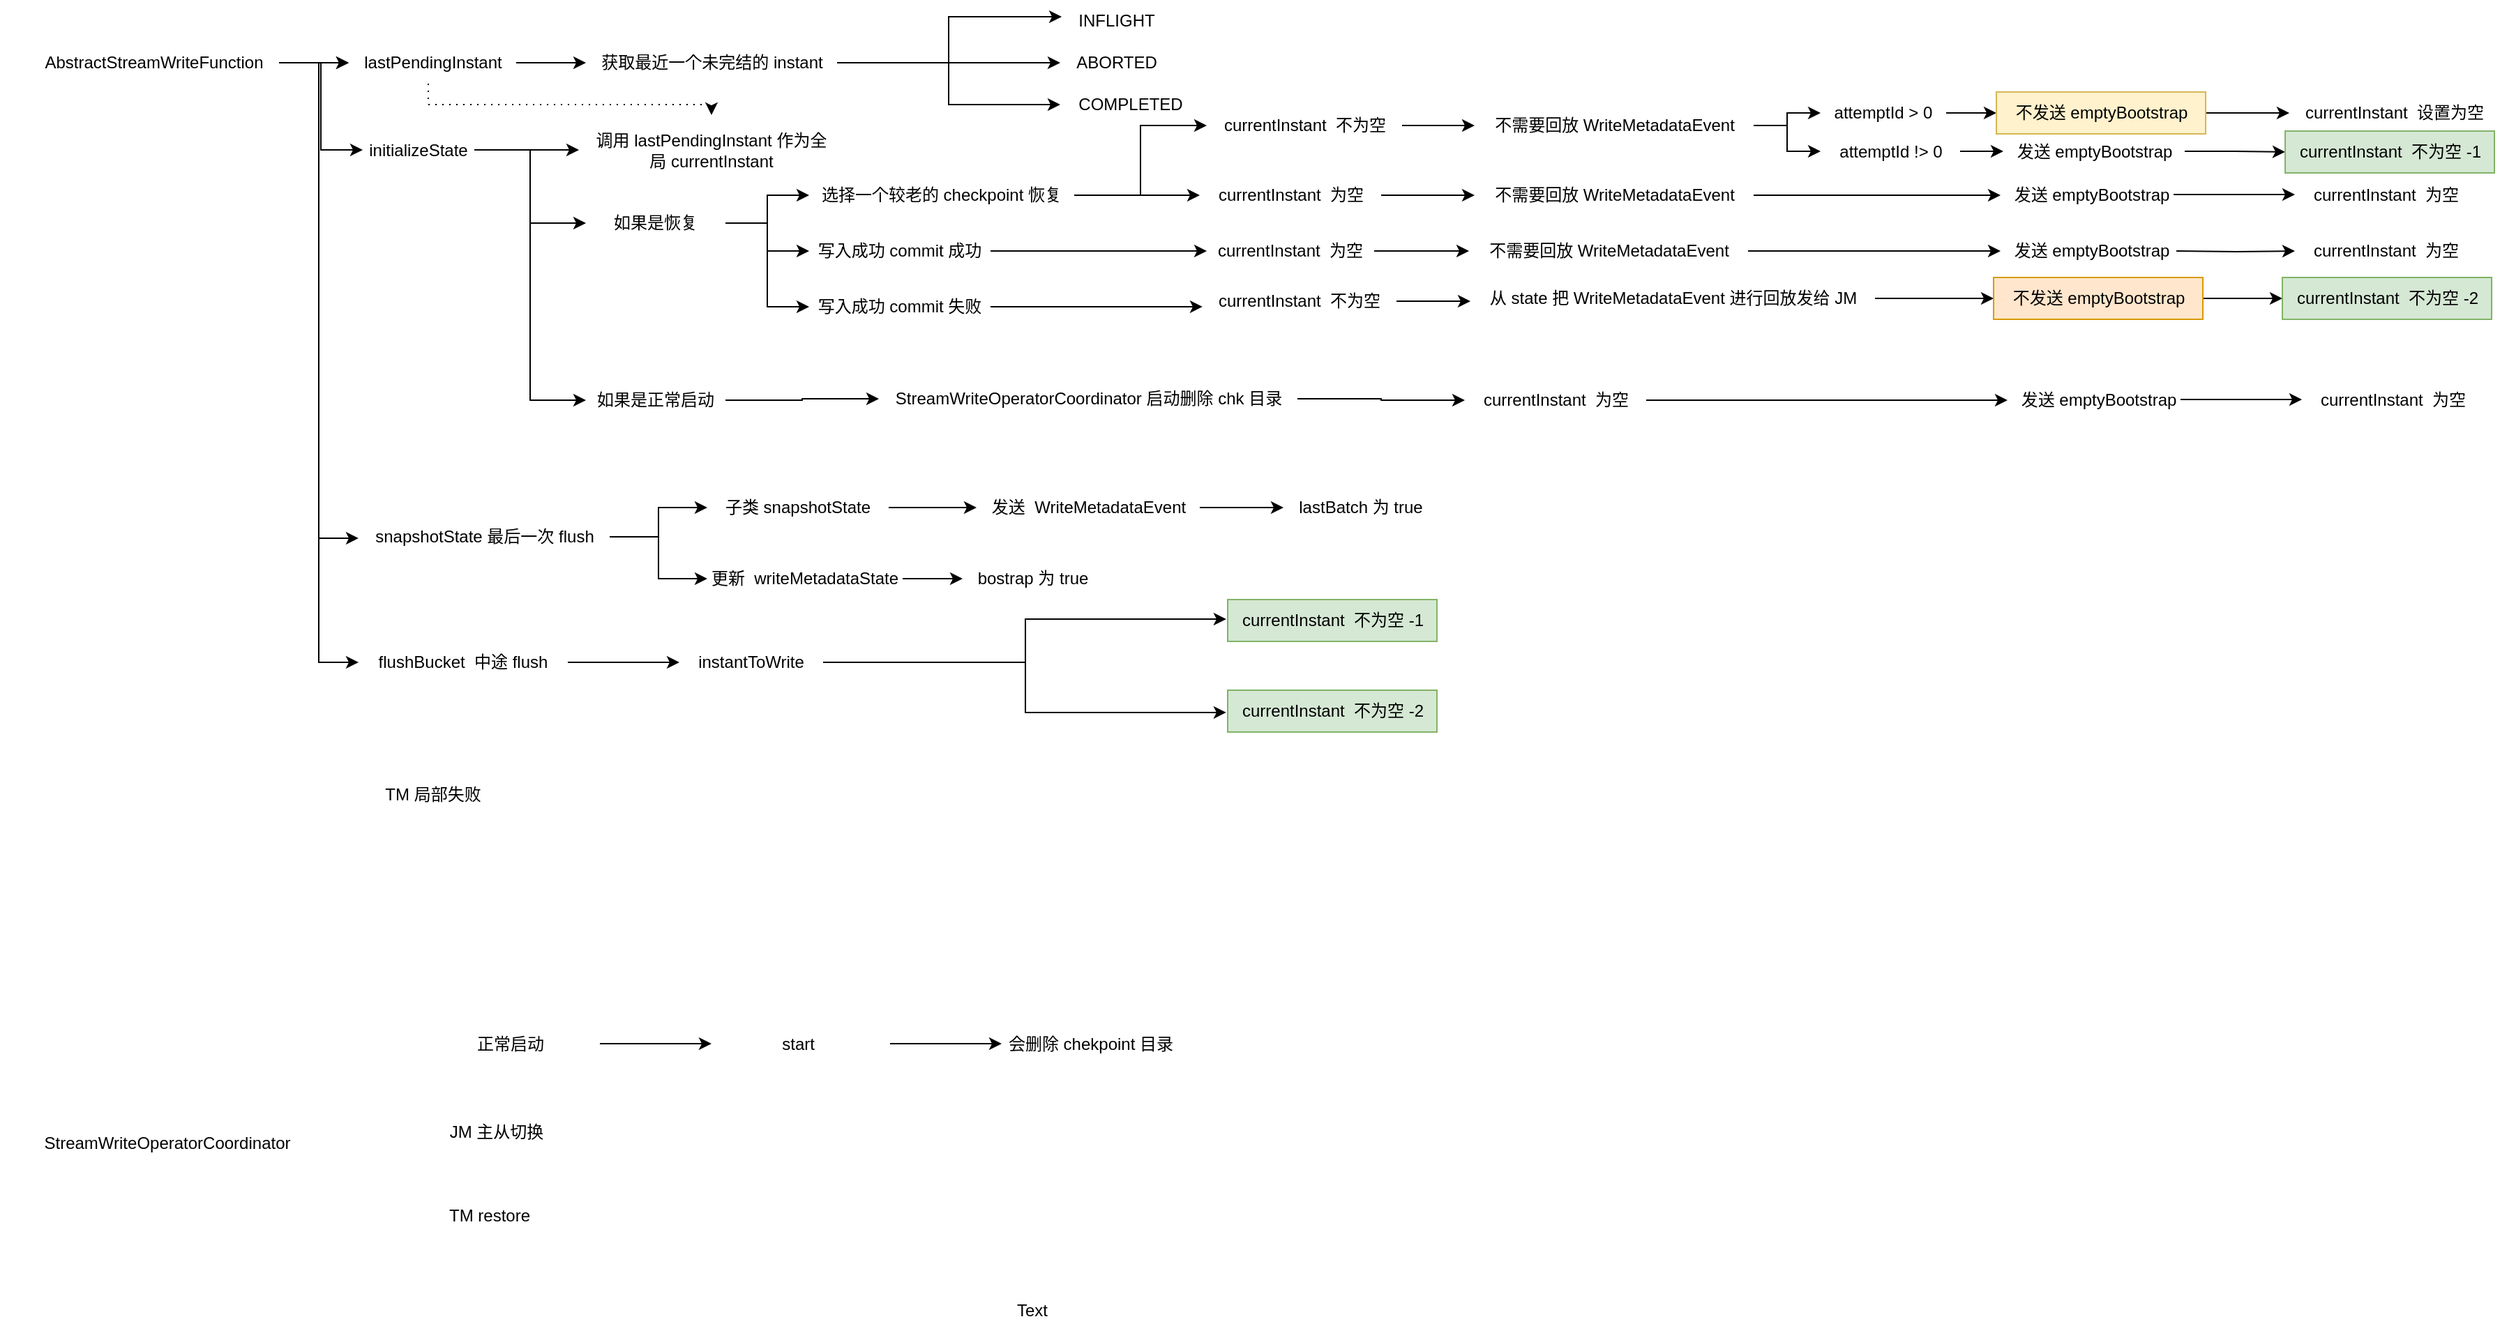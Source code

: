 <mxfile version="20.7.4" type="github">
  <diagram id="vJo_1yiLIQqHd0_KWYiv" name="第 1 页">
    <mxGraphModel dx="2049" dy="1080" grid="1" gridSize="10" guides="1" tooltips="1" connect="1" arrows="1" fold="1" page="1" pageScale="1" pageWidth="1169" pageHeight="1654" math="0" shadow="0">
      <root>
        <mxCell id="0" />
        <mxCell id="1" parent="0" />
        <mxCell id="oRnVywOPiuKRVB3ehhkv-21" value="" style="edgeStyle=orthogonalEdgeStyle;rounded=0;orthogonalLoop=1;jettySize=auto;html=1;" edge="1" parent="1" source="oRnVywOPiuKRVB3ehhkv-19" target="oRnVywOPiuKRVB3ehhkv-20">
          <mxGeometry relative="1" as="geometry" />
        </mxCell>
        <mxCell id="oRnVywOPiuKRVB3ehhkv-42" style="edgeStyle=orthogonalEdgeStyle;rounded=0;orthogonalLoop=1;jettySize=auto;html=1;dashed=1;dashPattern=1 4;exitX=0.475;exitY=1;exitDx=0;exitDy=0;exitPerimeter=0;" edge="1" parent="1" source="oRnVywOPiuKRVB3ehhkv-19" target="oRnVywOPiuKRVB3ehhkv-40">
          <mxGeometry relative="1" as="geometry">
            <Array as="points">
              <mxPoint x="357" y="170" />
              <mxPoint x="560" y="170" />
            </Array>
          </mxGeometry>
        </mxCell>
        <mxCell id="oRnVywOPiuKRVB3ehhkv-19" value="&lt;span style=&quot;&quot;&gt;lastPendingInstant&lt;/span&gt;" style="text;html=1;align=center;verticalAlign=middle;resizable=0;points=[];autosize=1;strokeColor=none;fillColor=none;" vertex="1" parent="1">
          <mxGeometry x="300" y="125" width="120" height="30" as="geometry" />
        </mxCell>
        <mxCell id="oRnVywOPiuKRVB3ehhkv-25" value="" style="edgeStyle=orthogonalEdgeStyle;rounded=0;orthogonalLoop=1;jettySize=auto;html=1;entryX=0.013;entryY=0.4;entryDx=0;entryDy=0;entryPerimeter=0;" edge="1" parent="1" source="oRnVywOPiuKRVB3ehhkv-20" target="oRnVywOPiuKRVB3ehhkv-22">
          <mxGeometry relative="1" as="geometry" />
        </mxCell>
        <mxCell id="oRnVywOPiuKRVB3ehhkv-29" value="" style="edgeStyle=orthogonalEdgeStyle;rounded=0;orthogonalLoop=1;jettySize=auto;html=1;" edge="1" parent="1" source="oRnVywOPiuKRVB3ehhkv-20" target="oRnVywOPiuKRVB3ehhkv-28">
          <mxGeometry relative="1" as="geometry" />
        </mxCell>
        <mxCell id="oRnVywOPiuKRVB3ehhkv-32" value="" style="edgeStyle=orthogonalEdgeStyle;rounded=0;orthogonalLoop=1;jettySize=auto;html=1;" edge="1" parent="1" source="oRnVywOPiuKRVB3ehhkv-20" target="oRnVywOPiuKRVB3ehhkv-31">
          <mxGeometry relative="1" as="geometry" />
        </mxCell>
        <mxCell id="oRnVywOPiuKRVB3ehhkv-20" value="&lt;span style=&quot;&quot;&gt;获取最近一个未完结的 instant&lt;/span&gt;" style="text;html=1;align=center;verticalAlign=middle;resizable=0;points=[];autosize=1;strokeColor=none;fillColor=none;" vertex="1" parent="1">
          <mxGeometry x="470" y="125" width="180" height="30" as="geometry" />
        </mxCell>
        <mxCell id="oRnVywOPiuKRVB3ehhkv-22" value="&lt;span style=&quot;&quot;&gt;INFLIGHT&lt;/span&gt;" style="text;html=1;align=center;verticalAlign=middle;resizable=0;points=[];autosize=1;strokeColor=none;fillColor=none;" vertex="1" parent="1">
          <mxGeometry x="810" y="95" width="80" height="30" as="geometry" />
        </mxCell>
        <mxCell id="oRnVywOPiuKRVB3ehhkv-28" value="&lt;span style=&quot;&quot;&gt;ABORTED&lt;/span&gt;" style="text;html=1;align=center;verticalAlign=middle;resizable=0;points=[];autosize=1;strokeColor=none;fillColor=none;" vertex="1" parent="1">
          <mxGeometry x="810" y="125" width="80" height="30" as="geometry" />
        </mxCell>
        <mxCell id="oRnVywOPiuKRVB3ehhkv-31" value="&lt;span style=&quot;&quot;&gt;COMPLETED&lt;/span&gt;" style="text;html=1;align=center;verticalAlign=middle;resizable=0;points=[];autosize=1;strokeColor=none;fillColor=none;" vertex="1" parent="1">
          <mxGeometry x="810" y="155" width="100" height="30" as="geometry" />
        </mxCell>
        <mxCell id="oRnVywOPiuKRVB3ehhkv-35" value="" style="edgeStyle=orthogonalEdgeStyle;rounded=0;orthogonalLoop=1;jettySize=auto;html=1;" edge="1" parent="1" source="oRnVywOPiuKRVB3ehhkv-33" target="oRnVywOPiuKRVB3ehhkv-19">
          <mxGeometry relative="1" as="geometry" />
        </mxCell>
        <mxCell id="oRnVywOPiuKRVB3ehhkv-36" value="" style="edgeStyle=orthogonalEdgeStyle;rounded=0;orthogonalLoop=1;jettySize=auto;html=1;" edge="1" parent="1" source="oRnVywOPiuKRVB3ehhkv-33" target="oRnVywOPiuKRVB3ehhkv-19">
          <mxGeometry relative="1" as="geometry" />
        </mxCell>
        <mxCell id="oRnVywOPiuKRVB3ehhkv-38" style="edgeStyle=orthogonalEdgeStyle;rounded=0;orthogonalLoop=1;jettySize=auto;html=1;entryX=0;entryY=0.5;entryDx=0;entryDy=0;" edge="1" parent="1" source="oRnVywOPiuKRVB3ehhkv-33" target="oRnVywOPiuKRVB3ehhkv-37">
          <mxGeometry relative="1" as="geometry" />
        </mxCell>
        <mxCell id="oRnVywOPiuKRVB3ehhkv-160" style="edgeStyle=orthogonalEdgeStyle;rounded=0;orthogonalLoop=1;jettySize=auto;html=1;entryX=0;entryY=0.533;entryDx=0;entryDy=0;entryPerimeter=0;shadow=0;" edge="1" parent="1" source="oRnVywOPiuKRVB3ehhkv-33" target="oRnVywOPiuKRVB3ehhkv-159">
          <mxGeometry relative="1" as="geometry" />
        </mxCell>
        <mxCell id="oRnVywOPiuKRVB3ehhkv-173" style="edgeStyle=orthogonalEdgeStyle;rounded=0;orthogonalLoop=1;jettySize=auto;html=1;entryX=0;entryY=0.5;entryDx=0;entryDy=0;shadow=0;" edge="1" parent="1" source="oRnVywOPiuKRVB3ehhkv-33" target="oRnVywOPiuKRVB3ehhkv-172">
          <mxGeometry relative="1" as="geometry" />
        </mxCell>
        <mxCell id="oRnVywOPiuKRVB3ehhkv-33" value="&lt;span style=&quot;&quot;&gt;AbstractStreamWriteFunction&lt;/span&gt;" style="text;html=1;align=center;verticalAlign=middle;resizable=0;points=[];autosize=1;strokeColor=none;fillColor=none;" vertex="1" parent="1">
          <mxGeometry x="70" y="125" width="180" height="30" as="geometry" />
        </mxCell>
        <mxCell id="oRnVywOPiuKRVB3ehhkv-41" value="" style="edgeStyle=orthogonalEdgeStyle;rounded=0;orthogonalLoop=1;jettySize=auto;html=1;" edge="1" parent="1" source="oRnVywOPiuKRVB3ehhkv-37" target="oRnVywOPiuKRVB3ehhkv-40">
          <mxGeometry relative="1" as="geometry" />
        </mxCell>
        <mxCell id="oRnVywOPiuKRVB3ehhkv-43" value="" style="edgeStyle=orthogonalEdgeStyle;rounded=0;orthogonalLoop=1;jettySize=auto;html=1;entryX=0;entryY=0.5;entryDx=0;entryDy=0;" edge="1" parent="1" source="oRnVywOPiuKRVB3ehhkv-37" target="oRnVywOPiuKRVB3ehhkv-39">
          <mxGeometry relative="1" as="geometry" />
        </mxCell>
        <mxCell id="oRnVywOPiuKRVB3ehhkv-103" style="edgeStyle=orthogonalEdgeStyle;rounded=0;orthogonalLoop=1;jettySize=auto;html=1;entryX=0;entryY=0.5;entryDx=0;entryDy=0;" edge="1" parent="1" source="oRnVywOPiuKRVB3ehhkv-37" target="oRnVywOPiuKRVB3ehhkv-102">
          <mxGeometry relative="1" as="geometry" />
        </mxCell>
        <mxCell id="oRnVywOPiuKRVB3ehhkv-37" value="initializeState" style="text;html=1;strokeColor=none;fillColor=none;align=center;verticalAlign=middle;whiteSpace=wrap;rounded=0;" vertex="1" parent="1">
          <mxGeometry x="310" y="185" width="80" height="35" as="geometry" />
        </mxCell>
        <mxCell id="oRnVywOPiuKRVB3ehhkv-48" style="edgeStyle=orthogonalEdgeStyle;rounded=0;orthogonalLoop=1;jettySize=auto;html=1;entryX=0;entryY=0.567;entryDx=0;entryDy=0;entryPerimeter=0;exitX=1;exitY=0.5;exitDx=0;exitDy=0;startArrow=none;" edge="1" parent="1" source="oRnVywOPiuKRVB3ehhkv-65" target="oRnVywOPiuKRVB3ehhkv-47">
          <mxGeometry relative="1" as="geometry" />
        </mxCell>
        <mxCell id="oRnVywOPiuKRVB3ehhkv-51" style="edgeStyle=orthogonalEdgeStyle;rounded=0;orthogonalLoop=1;jettySize=auto;html=1;entryX=0;entryY=0.5;entryDx=0;entryDy=0;" edge="1" parent="1" source="oRnVywOPiuKRVB3ehhkv-39" target="oRnVywOPiuKRVB3ehhkv-49">
          <mxGeometry relative="1" as="geometry" />
        </mxCell>
        <mxCell id="oRnVywOPiuKRVB3ehhkv-52" style="edgeStyle=orthogonalEdgeStyle;rounded=0;orthogonalLoop=1;jettySize=auto;html=1;entryX=0;entryY=0.5;entryDx=0;entryDy=0;" edge="1" parent="1" source="oRnVywOPiuKRVB3ehhkv-39" target="oRnVywOPiuKRVB3ehhkv-50">
          <mxGeometry relative="1" as="geometry" />
        </mxCell>
        <mxCell id="oRnVywOPiuKRVB3ehhkv-56" value="" style="edgeStyle=orthogonalEdgeStyle;rounded=0;orthogonalLoop=1;jettySize=auto;html=1;entryX=0;entryY=0.5;entryDx=0;entryDy=0;" edge="1" parent="1" source="oRnVywOPiuKRVB3ehhkv-39" target="oRnVywOPiuKRVB3ehhkv-55">
          <mxGeometry relative="1" as="geometry" />
        </mxCell>
        <mxCell id="oRnVywOPiuKRVB3ehhkv-39" value="如果是恢复" style="text;html=1;strokeColor=none;fillColor=none;align=center;verticalAlign=middle;whiteSpace=wrap;rounded=0;" vertex="1" parent="1">
          <mxGeometry x="470" y="240" width="100" height="30" as="geometry" />
        </mxCell>
        <mxCell id="oRnVywOPiuKRVB3ehhkv-40" value="调用&amp;nbsp;&lt;span style=&quot;&quot;&gt;lastPendingInstant 作为全局&amp;nbsp;&lt;/span&gt;currentInstant" style="text;html=1;strokeColor=none;fillColor=none;align=center;verticalAlign=middle;whiteSpace=wrap;rounded=0;" vertex="1" parent="1">
          <mxGeometry x="465" y="177.5" width="190" height="50" as="geometry" />
        </mxCell>
        <mxCell id="oRnVywOPiuKRVB3ehhkv-99" style="edgeStyle=orthogonalEdgeStyle;rounded=0;orthogonalLoop=1;jettySize=auto;html=1;" edge="1" parent="1" source="oRnVywOPiuKRVB3ehhkv-47" target="oRnVywOPiuKRVB3ehhkv-98">
          <mxGeometry relative="1" as="geometry" />
        </mxCell>
        <mxCell id="oRnVywOPiuKRVB3ehhkv-47" value="从 state 把&amp;nbsp;WriteMetadataEvent 进行回放发给 JM" style="text;html=1;align=center;verticalAlign=middle;resizable=0;points=[];autosize=1;strokeColor=none;fillColor=none;" vertex="1" parent="1">
          <mxGeometry x="1104" y="294" width="290" height="30" as="geometry" />
        </mxCell>
        <mxCell id="oRnVywOPiuKRVB3ehhkv-54" value="" style="edgeStyle=orthogonalEdgeStyle;rounded=0;orthogonalLoop=1;jettySize=auto;html=1;exitX=1;exitY=0.5;exitDx=0;exitDy=0;" edge="1" parent="1" source="oRnVywOPiuKRVB3ehhkv-63" target="oRnVywOPiuKRVB3ehhkv-53">
          <mxGeometry relative="1" as="geometry" />
        </mxCell>
        <mxCell id="oRnVywOPiuKRVB3ehhkv-64" style="edgeStyle=orthogonalEdgeStyle;rounded=0;orthogonalLoop=1;jettySize=auto;html=1;" edge="1" parent="1" source="oRnVywOPiuKRVB3ehhkv-49" target="oRnVywOPiuKRVB3ehhkv-63">
          <mxGeometry relative="1" as="geometry" />
        </mxCell>
        <mxCell id="oRnVywOPiuKRVB3ehhkv-49" value="写入成功 commit 成功" style="text;html=1;strokeColor=none;fillColor=none;align=center;verticalAlign=middle;whiteSpace=wrap;rounded=0;" vertex="1" parent="1">
          <mxGeometry x="630" y="260" width="130" height="30" as="geometry" />
        </mxCell>
        <mxCell id="oRnVywOPiuKRVB3ehhkv-66" style="edgeStyle=orthogonalEdgeStyle;rounded=0;orthogonalLoop=1;jettySize=auto;html=1;entryX=0.007;entryY=0.633;entryDx=0;entryDy=0;entryPerimeter=0;" edge="1" parent="1" source="oRnVywOPiuKRVB3ehhkv-50" target="oRnVywOPiuKRVB3ehhkv-65">
          <mxGeometry relative="1" as="geometry" />
        </mxCell>
        <mxCell id="oRnVywOPiuKRVB3ehhkv-50" value="写入成功 commit 失败" style="text;html=1;strokeColor=none;fillColor=none;align=center;verticalAlign=middle;whiteSpace=wrap;rounded=0;" vertex="1" parent="1">
          <mxGeometry x="630" y="300" width="130" height="30" as="geometry" />
        </mxCell>
        <mxCell id="oRnVywOPiuKRVB3ehhkv-77" style="edgeStyle=orthogonalEdgeStyle;rounded=0;orthogonalLoop=1;jettySize=auto;html=1;" edge="1" parent="1" source="oRnVywOPiuKRVB3ehhkv-53" target="oRnVywOPiuKRVB3ehhkv-76">
          <mxGeometry relative="1" as="geometry">
            <mxPoint x="1386" y="275" as="sourcePoint" />
          </mxGeometry>
        </mxCell>
        <mxCell id="oRnVywOPiuKRVB3ehhkv-53" value="不需要回放 WriteMetadataEvent" style="text;html=1;align=center;verticalAlign=middle;resizable=0;points=[];autosize=1;strokeColor=none;fillColor=none;" vertex="1" parent="1">
          <mxGeometry x="1103" y="260" width="200" height="30" as="geometry" />
        </mxCell>
        <mxCell id="oRnVywOPiuKRVB3ehhkv-57" style="edgeStyle=orthogonalEdgeStyle;rounded=0;orthogonalLoop=1;jettySize=auto;html=1;" edge="1" parent="1" source="oRnVywOPiuKRVB3ehhkv-55" target="oRnVywOPiuKRVB3ehhkv-59">
          <mxGeometry relative="1" as="geometry" />
        </mxCell>
        <mxCell id="oRnVywOPiuKRVB3ehhkv-62" style="edgeStyle=orthogonalEdgeStyle;rounded=0;orthogonalLoop=1;jettySize=auto;html=1;entryX=0;entryY=0.5;entryDx=0;entryDy=0;entryPerimeter=0;" edge="1" parent="1" source="oRnVywOPiuKRVB3ehhkv-55" target="oRnVywOPiuKRVB3ehhkv-61">
          <mxGeometry relative="1" as="geometry" />
        </mxCell>
        <mxCell id="oRnVywOPiuKRVB3ehhkv-55" value="选择一个较老的 checkpoint 恢复" style="text;html=1;strokeColor=none;fillColor=none;align=center;verticalAlign=middle;whiteSpace=wrap;rounded=0;" vertex="1" parent="1">
          <mxGeometry x="630" y="220" width="190" height="30" as="geometry" />
        </mxCell>
        <mxCell id="oRnVywOPiuKRVB3ehhkv-70" style="edgeStyle=orthogonalEdgeStyle;rounded=0;orthogonalLoop=1;jettySize=auto;html=1;" edge="1" parent="1" source="oRnVywOPiuKRVB3ehhkv-59" target="oRnVywOPiuKRVB3ehhkv-69">
          <mxGeometry relative="1" as="geometry" />
        </mxCell>
        <mxCell id="oRnVywOPiuKRVB3ehhkv-59" value="&lt;span style=&quot;&quot;&gt;currentInstant&amp;nbsp; 为空&lt;/span&gt;" style="text;html=1;align=center;verticalAlign=middle;resizable=0;points=[];autosize=1;strokeColor=none;fillColor=none;" vertex="1" parent="1">
          <mxGeometry x="910" y="220" width="130" height="30" as="geometry" />
        </mxCell>
        <mxCell id="oRnVywOPiuKRVB3ehhkv-72" style="edgeStyle=orthogonalEdgeStyle;rounded=0;orthogonalLoop=1;jettySize=auto;html=1;" edge="1" parent="1" source="oRnVywOPiuKRVB3ehhkv-61" target="oRnVywOPiuKRVB3ehhkv-71">
          <mxGeometry relative="1" as="geometry" />
        </mxCell>
        <mxCell id="oRnVywOPiuKRVB3ehhkv-61" value="&lt;span style=&quot;&quot;&gt;currentInstant&amp;nbsp; 不为空&lt;/span&gt;" style="text;html=1;align=center;verticalAlign=middle;resizable=0;points=[];autosize=1;strokeColor=none;fillColor=none;" vertex="1" parent="1">
          <mxGeometry x="915" y="170" width="140" height="30" as="geometry" />
        </mxCell>
        <mxCell id="oRnVywOPiuKRVB3ehhkv-63" value="&lt;span style=&quot;&quot;&gt;currentInstant&amp;nbsp; 为空&lt;/span&gt;" style="text;html=1;strokeColor=none;fillColor=none;align=center;verticalAlign=middle;whiteSpace=wrap;rounded=0;" vertex="1" parent="1">
          <mxGeometry x="915" y="265" width="120" height="20" as="geometry" />
        </mxCell>
        <mxCell id="oRnVywOPiuKRVB3ehhkv-65" value="currentInstant&amp;nbsp; 不为空" style="text;html=1;align=center;verticalAlign=middle;resizable=0;points=[];autosize=1;strokeColor=none;fillColor=none;" vertex="1" parent="1">
          <mxGeometry x="911" y="296" width="140" height="30" as="geometry" />
        </mxCell>
        <mxCell id="oRnVywOPiuKRVB3ehhkv-74" value="" style="edgeStyle=orthogonalEdgeStyle;rounded=0;orthogonalLoop=1;jettySize=auto;html=1;" edge="1" parent="1" source="oRnVywOPiuKRVB3ehhkv-69" target="oRnVywOPiuKRVB3ehhkv-75">
          <mxGeometry relative="1" as="geometry">
            <mxPoint x="1390" y="235" as="sourcePoint" />
            <mxPoint x="1563" y="235" as="targetPoint" />
          </mxGeometry>
        </mxCell>
        <mxCell id="oRnVywOPiuKRVB3ehhkv-69" value="不需要回放 WriteMetadataEvent" style="text;html=1;align=center;verticalAlign=middle;resizable=0;points=[];autosize=1;strokeColor=none;fillColor=none;" vertex="1" parent="1">
          <mxGeometry x="1107" y="220" width="200" height="30" as="geometry" />
        </mxCell>
        <mxCell id="oRnVywOPiuKRVB3ehhkv-94" style="edgeStyle=orthogonalEdgeStyle;rounded=0;orthogonalLoop=1;jettySize=auto;html=1;entryX=0;entryY=0.5;entryDx=0;entryDy=0;" edge="1" parent="1" source="oRnVywOPiuKRVB3ehhkv-71" target="oRnVywOPiuKRVB3ehhkv-79">
          <mxGeometry relative="1" as="geometry" />
        </mxCell>
        <mxCell id="oRnVywOPiuKRVB3ehhkv-95" style="edgeStyle=orthogonalEdgeStyle;rounded=0;orthogonalLoop=1;jettySize=auto;html=1;" edge="1" parent="1" source="oRnVywOPiuKRVB3ehhkv-71" target="oRnVywOPiuKRVB3ehhkv-83">
          <mxGeometry relative="1" as="geometry" />
        </mxCell>
        <mxCell id="oRnVywOPiuKRVB3ehhkv-71" value="不需要回放 WriteMetadataEvent" style="text;html=1;align=center;verticalAlign=middle;resizable=0;points=[];autosize=1;strokeColor=none;fillColor=none;" vertex="1" parent="1">
          <mxGeometry x="1107" y="170" width="200" height="30" as="geometry" />
        </mxCell>
        <mxCell id="oRnVywOPiuKRVB3ehhkv-75" value="发送&amp;nbsp;emptyBootstrap" style="text;html=1;align=center;verticalAlign=middle;resizable=0;points=[];autosize=1;strokeColor=none;fillColor=none;" vertex="1" parent="1">
          <mxGeometry x="1484" y="220" width="130" height="30" as="geometry" />
        </mxCell>
        <mxCell id="oRnVywOPiuKRVB3ehhkv-76" value="发送&amp;nbsp;emptyBootstrap" style="text;html=1;align=center;verticalAlign=middle;resizable=0;points=[];autosize=1;strokeColor=none;fillColor=none;" vertex="1" parent="1">
          <mxGeometry x="1484" y="260" width="130" height="30" as="geometry" />
        </mxCell>
        <mxCell id="oRnVywOPiuKRVB3ehhkv-82" value="" style="edgeStyle=orthogonalEdgeStyle;rounded=0;orthogonalLoop=1;jettySize=auto;html=1;" edge="1" parent="1" source="oRnVywOPiuKRVB3ehhkv-79" target="oRnVywOPiuKRVB3ehhkv-81">
          <mxGeometry relative="1" as="geometry" />
        </mxCell>
        <mxCell id="oRnVywOPiuKRVB3ehhkv-79" value="attemptId &amp;gt; 0" style="text;html=1;strokeColor=none;fillColor=none;align=center;verticalAlign=middle;whiteSpace=wrap;rounded=0;" vertex="1" parent="1">
          <mxGeometry x="1355" y="161" width="90" height="30" as="geometry" />
        </mxCell>
        <mxCell id="oRnVywOPiuKRVB3ehhkv-88" value="" style="edgeStyle=orthogonalEdgeStyle;rounded=0;orthogonalLoop=1;jettySize=auto;html=1;" edge="1" parent="1" source="oRnVywOPiuKRVB3ehhkv-81" target="oRnVywOPiuKRVB3ehhkv-87">
          <mxGeometry relative="1" as="geometry" />
        </mxCell>
        <mxCell id="oRnVywOPiuKRVB3ehhkv-81" value="不发送&amp;nbsp;emptyBootstrap" style="text;html=1;align=center;verticalAlign=middle;resizable=0;points=[];autosize=1;strokeColor=#d6b656;fillColor=#fff2cc;" vertex="1" parent="1">
          <mxGeometry x="1481" y="161" width="150" height="30" as="geometry" />
        </mxCell>
        <mxCell id="oRnVywOPiuKRVB3ehhkv-86" style="edgeStyle=orthogonalEdgeStyle;rounded=0;orthogonalLoop=1;jettySize=auto;html=1;" edge="1" parent="1" source="oRnVywOPiuKRVB3ehhkv-83" target="oRnVywOPiuKRVB3ehhkv-85">
          <mxGeometry relative="1" as="geometry" />
        </mxCell>
        <mxCell id="oRnVywOPiuKRVB3ehhkv-83" value="&lt;span style=&quot;&quot;&gt;attemptId !&amp;gt; 0&lt;/span&gt;" style="text;html=1;align=center;verticalAlign=middle;resizable=0;points=[];autosize=1;strokeColor=none;fillColor=none;" vertex="1" parent="1">
          <mxGeometry x="1355" y="188.5" width="100" height="30" as="geometry" />
        </mxCell>
        <mxCell id="oRnVywOPiuKRVB3ehhkv-91" style="edgeStyle=orthogonalEdgeStyle;rounded=0;orthogonalLoop=1;jettySize=auto;html=1;" edge="1" parent="1" source="oRnVywOPiuKRVB3ehhkv-85" target="oRnVywOPiuKRVB3ehhkv-90">
          <mxGeometry relative="1" as="geometry" />
        </mxCell>
        <mxCell id="oRnVywOPiuKRVB3ehhkv-85" value="发送&amp;nbsp;emptyBootstrap" style="text;html=1;align=center;verticalAlign=middle;resizable=0;points=[];autosize=1;strokeColor=none;fillColor=none;" vertex="1" parent="1">
          <mxGeometry x="1486" y="188.5" width="130" height="30" as="geometry" />
        </mxCell>
        <mxCell id="oRnVywOPiuKRVB3ehhkv-87" value="currentInstant&amp;nbsp; 设置为空" style="text;html=1;align=center;verticalAlign=middle;resizable=0;points=[];autosize=1;strokeColor=none;fillColor=none;" vertex="1" parent="1">
          <mxGeometry x="1691" y="161" width="150" height="30" as="geometry" />
        </mxCell>
        <mxCell id="oRnVywOPiuKRVB3ehhkv-90" value="currentInstant&amp;nbsp; 不为空 -1" style="text;html=1;align=center;verticalAlign=middle;resizable=0;points=[];autosize=1;strokeColor=#82b366;fillColor=#d5e8d4;" vertex="1" parent="1">
          <mxGeometry x="1688" y="189" width="150" height="30" as="geometry" />
        </mxCell>
        <mxCell id="oRnVywOPiuKRVB3ehhkv-92" style="edgeStyle=orthogonalEdgeStyle;rounded=0;orthogonalLoop=1;jettySize=auto;html=1;" edge="1" parent="1" target="oRnVywOPiuKRVB3ehhkv-93">
          <mxGeometry relative="1" as="geometry">
            <mxPoint x="1608" y="234.5" as="sourcePoint" />
          </mxGeometry>
        </mxCell>
        <mxCell id="oRnVywOPiuKRVB3ehhkv-93" value="currentInstant&amp;nbsp; 为空" style="text;html=1;align=center;verticalAlign=middle;resizable=0;points=[];autosize=1;strokeColor=none;fillColor=none;" vertex="1" parent="1">
          <mxGeometry x="1695" y="220" width="130" height="30" as="geometry" />
        </mxCell>
        <mxCell id="oRnVywOPiuKRVB3ehhkv-96" style="edgeStyle=orthogonalEdgeStyle;rounded=0;orthogonalLoop=1;jettySize=auto;html=1;" edge="1" parent="1" target="oRnVywOPiuKRVB3ehhkv-97">
          <mxGeometry relative="1" as="geometry">
            <mxPoint x="1610" y="275" as="sourcePoint" />
          </mxGeometry>
        </mxCell>
        <mxCell id="oRnVywOPiuKRVB3ehhkv-97" value="currentInstant&amp;nbsp; 为空" style="text;html=1;align=center;verticalAlign=middle;resizable=0;points=[];autosize=1;strokeColor=none;fillColor=none;" vertex="1" parent="1">
          <mxGeometry x="1695" y="260" width="130" height="30" as="geometry" />
        </mxCell>
        <mxCell id="oRnVywOPiuKRVB3ehhkv-101" style="edgeStyle=orthogonalEdgeStyle;rounded=0;orthogonalLoop=1;jettySize=auto;html=1;" edge="1" parent="1" source="oRnVywOPiuKRVB3ehhkv-98" target="oRnVywOPiuKRVB3ehhkv-100">
          <mxGeometry relative="1" as="geometry" />
        </mxCell>
        <mxCell id="oRnVywOPiuKRVB3ehhkv-98" value="不发送&amp;nbsp;emptyBootstrap" style="text;html=1;align=center;verticalAlign=middle;resizable=0;points=[];autosize=1;strokeColor=#d79b00;fillColor=#ffe6cc;" vertex="1" parent="1">
          <mxGeometry x="1479" y="294" width="150" height="30" as="geometry" />
        </mxCell>
        <mxCell id="oRnVywOPiuKRVB3ehhkv-100" value="currentInstant&amp;nbsp; 不为空 -2" style="text;html=1;align=center;verticalAlign=middle;resizable=0;points=[];autosize=1;strokeColor=#82b366;fillColor=#d5e8d4;" vertex="1" parent="1">
          <mxGeometry x="1686" y="294" width="150" height="30" as="geometry" />
        </mxCell>
        <mxCell id="oRnVywOPiuKRVB3ehhkv-194" style="edgeStyle=orthogonalEdgeStyle;rounded=0;orthogonalLoop=1;jettySize=auto;html=1;shadow=0;" edge="1" parent="1" source="oRnVywOPiuKRVB3ehhkv-102" target="oRnVywOPiuKRVB3ehhkv-192">
          <mxGeometry relative="1" as="geometry" />
        </mxCell>
        <mxCell id="oRnVywOPiuKRVB3ehhkv-102" value="如果是正常启动" style="text;html=1;strokeColor=none;fillColor=none;align=center;verticalAlign=middle;whiteSpace=wrap;rounded=0;" vertex="1" parent="1">
          <mxGeometry x="470" y="367" width="100" height="30" as="geometry" />
        </mxCell>
        <mxCell id="oRnVywOPiuKRVB3ehhkv-154" style="edgeStyle=orthogonalEdgeStyle;rounded=0;orthogonalLoop=1;jettySize=auto;html=1;" edge="1" parent="1" source="oRnVywOPiuKRVB3ehhkv-131" target="oRnVywOPiuKRVB3ehhkv-139">
          <mxGeometry relative="1" as="geometry" />
        </mxCell>
        <mxCell id="oRnVywOPiuKRVB3ehhkv-131" value="&lt;span style=&quot;&quot;&gt;currentInstant&amp;nbsp; 为空&lt;/span&gt;" style="text;html=1;align=center;verticalAlign=middle;resizable=0;points=[];autosize=1;strokeColor=none;fillColor=none;" vertex="1" parent="1">
          <mxGeometry x="1100" y="367" width="130" height="30" as="geometry" />
        </mxCell>
        <mxCell id="oRnVywOPiuKRVB3ehhkv-139" value="发送&amp;nbsp;emptyBootstrap" style="text;html=1;align=center;verticalAlign=middle;resizable=0;points=[];autosize=1;strokeColor=none;fillColor=none;" vertex="1" parent="1">
          <mxGeometry x="1489" y="367" width="130" height="30" as="geometry" />
        </mxCell>
        <mxCell id="oRnVywOPiuKRVB3ehhkv-150" style="edgeStyle=orthogonalEdgeStyle;rounded=0;orthogonalLoop=1;jettySize=auto;html=1;" edge="1" parent="1" target="oRnVywOPiuKRVB3ehhkv-151">
          <mxGeometry relative="1" as="geometry">
            <mxPoint x="1613" y="381.5" as="sourcePoint" />
          </mxGeometry>
        </mxCell>
        <mxCell id="oRnVywOPiuKRVB3ehhkv-151" value="currentInstant&amp;nbsp; 为空" style="text;html=1;align=center;verticalAlign=middle;resizable=0;points=[];autosize=1;strokeColor=none;fillColor=none;" vertex="1" parent="1">
          <mxGeometry x="1700" y="367" width="130" height="30" as="geometry" />
        </mxCell>
        <mxCell id="oRnVywOPiuKRVB3ehhkv-164" style="edgeStyle=orthogonalEdgeStyle;rounded=0;orthogonalLoop=1;jettySize=auto;html=1;shadow=0;" edge="1" parent="1" source="oRnVywOPiuKRVB3ehhkv-159" target="oRnVywOPiuKRVB3ehhkv-161">
          <mxGeometry relative="1" as="geometry">
            <mxPoint x="527" y="480" as="sourcePoint" />
          </mxGeometry>
        </mxCell>
        <mxCell id="oRnVywOPiuKRVB3ehhkv-165" style="edgeStyle=orthogonalEdgeStyle;rounded=0;orthogonalLoop=1;jettySize=auto;html=1;entryX=0;entryY=0.5;entryDx=0;entryDy=0;shadow=0;" edge="1" parent="1" source="oRnVywOPiuKRVB3ehhkv-159" target="oRnVywOPiuKRVB3ehhkv-162">
          <mxGeometry relative="1" as="geometry">
            <mxPoint x="527" y="480" as="sourcePoint" />
          </mxGeometry>
        </mxCell>
        <mxCell id="oRnVywOPiuKRVB3ehhkv-159" value="snapshotState 最后一次 flush" style="text;html=1;align=center;verticalAlign=middle;resizable=0;points=[];autosize=1;strokeColor=none;fillColor=none;" vertex="1" parent="1">
          <mxGeometry x="307" y="465" width="180" height="30" as="geometry" />
        </mxCell>
        <mxCell id="oRnVywOPiuKRVB3ehhkv-168" style="edgeStyle=orthogonalEdgeStyle;rounded=0;orthogonalLoop=1;jettySize=auto;html=1;shadow=0;" edge="1" parent="1" source="oRnVywOPiuKRVB3ehhkv-161" target="oRnVywOPiuKRVB3ehhkv-167">
          <mxGeometry relative="1" as="geometry" />
        </mxCell>
        <mxCell id="oRnVywOPiuKRVB3ehhkv-161" value="子类&amp;nbsp;snapshotState" style="text;html=1;strokeColor=none;fillColor=none;align=center;verticalAlign=middle;whiteSpace=wrap;rounded=0;shadow=0;" vertex="1" parent="1">
          <mxGeometry x="557" y="444" width="130" height="30" as="geometry" />
        </mxCell>
        <mxCell id="oRnVywOPiuKRVB3ehhkv-198" style="edgeStyle=orthogonalEdgeStyle;rounded=0;orthogonalLoop=1;jettySize=auto;html=1;shadow=0;" edge="1" parent="1" source="oRnVywOPiuKRVB3ehhkv-162" target="oRnVywOPiuKRVB3ehhkv-197">
          <mxGeometry relative="1" as="geometry" />
        </mxCell>
        <mxCell id="oRnVywOPiuKRVB3ehhkv-162" value="更新&amp;nbsp;&amp;nbsp;writeMetadataState" style="text;html=1;strokeColor=none;fillColor=none;align=center;verticalAlign=middle;whiteSpace=wrap;rounded=0;shadow=0;" vertex="1" parent="1">
          <mxGeometry x="557" y="495" width="140" height="30" as="geometry" />
        </mxCell>
        <mxCell id="oRnVywOPiuKRVB3ehhkv-171" style="edgeStyle=orthogonalEdgeStyle;rounded=0;orthogonalLoop=1;jettySize=auto;html=1;shadow=0;" edge="1" parent="1" source="oRnVywOPiuKRVB3ehhkv-167" target="oRnVywOPiuKRVB3ehhkv-170">
          <mxGeometry relative="1" as="geometry" />
        </mxCell>
        <mxCell id="oRnVywOPiuKRVB3ehhkv-167" value="发送&amp;nbsp;&amp;nbsp;WriteMetadataEvent" style="text;html=1;align=center;verticalAlign=middle;resizable=0;points=[];autosize=1;strokeColor=none;fillColor=none;" vertex="1" parent="1">
          <mxGeometry x="750" y="444" width="160" height="30" as="geometry" />
        </mxCell>
        <mxCell id="oRnVywOPiuKRVB3ehhkv-170" value="lastBatch 为 true" style="text;html=1;align=center;verticalAlign=middle;resizable=0;points=[];autosize=1;strokeColor=none;fillColor=none;" vertex="1" parent="1">
          <mxGeometry x="970" y="444" width="110" height="30" as="geometry" />
        </mxCell>
        <mxCell id="oRnVywOPiuKRVB3ehhkv-175" value="" style="edgeStyle=orthogonalEdgeStyle;rounded=0;orthogonalLoop=1;jettySize=auto;html=1;shadow=0;" edge="1" parent="1" source="oRnVywOPiuKRVB3ehhkv-172" target="oRnVywOPiuKRVB3ehhkv-174">
          <mxGeometry relative="1" as="geometry" />
        </mxCell>
        <mxCell id="oRnVywOPiuKRVB3ehhkv-172" value="flushBucket&amp;nbsp; 中途 flush" style="text;html=1;strokeColor=none;fillColor=none;align=center;verticalAlign=middle;whiteSpace=wrap;rounded=0;shadow=0;" vertex="1" parent="1">
          <mxGeometry x="307" y="560" width="150" height="20" as="geometry" />
        </mxCell>
        <mxCell id="oRnVywOPiuKRVB3ehhkv-177" value="" style="edgeStyle=orthogonalEdgeStyle;rounded=0;orthogonalLoop=1;jettySize=auto;html=1;shadow=0;entryX=-0.007;entryY=0.467;entryDx=0;entryDy=0;entryPerimeter=0;" edge="1" parent="1" source="oRnVywOPiuKRVB3ehhkv-174" target="oRnVywOPiuKRVB3ehhkv-178">
          <mxGeometry relative="1" as="geometry">
            <mxPoint x="720" y="570" as="targetPoint" />
          </mxGeometry>
        </mxCell>
        <mxCell id="oRnVywOPiuKRVB3ehhkv-181" style="edgeStyle=orthogonalEdgeStyle;rounded=0;orthogonalLoop=1;jettySize=auto;html=1;entryX=-0.007;entryY=0.533;entryDx=0;entryDy=0;entryPerimeter=0;shadow=0;" edge="1" parent="1" source="oRnVywOPiuKRVB3ehhkv-174" target="oRnVywOPiuKRVB3ehhkv-179">
          <mxGeometry relative="1" as="geometry" />
        </mxCell>
        <mxCell id="oRnVywOPiuKRVB3ehhkv-174" value="instantToWrite" style="text;html=1;strokeColor=none;fillColor=none;align=center;verticalAlign=middle;whiteSpace=wrap;rounded=0;shadow=0;" vertex="1" parent="1">
          <mxGeometry x="537" y="560" width="103" height="20" as="geometry" />
        </mxCell>
        <mxCell id="oRnVywOPiuKRVB3ehhkv-178" value="currentInstant&amp;nbsp; 不为空 -1" style="text;html=1;align=center;verticalAlign=middle;resizable=0;points=[];autosize=1;strokeColor=#82b366;fillColor=#d5e8d4;" vertex="1" parent="1">
          <mxGeometry x="930" y="525" width="150" height="30" as="geometry" />
        </mxCell>
        <mxCell id="oRnVywOPiuKRVB3ehhkv-179" value="currentInstant&amp;nbsp; 不为空 -2" style="text;html=1;align=center;verticalAlign=middle;resizable=0;points=[];autosize=1;strokeColor=#82b366;fillColor=#d5e8d4;" vertex="1" parent="1">
          <mxGeometry x="930" y="590" width="150" height="30" as="geometry" />
        </mxCell>
        <mxCell id="oRnVywOPiuKRVB3ehhkv-183" value="StreamWriteOperatorCoordinator" style="text;html=1;strokeColor=none;fillColor=none;align=center;verticalAlign=middle;whiteSpace=wrap;rounded=0;shadow=0;" vertex="1" parent="1">
          <mxGeometry x="50" y="890" width="240" height="50" as="geometry" />
        </mxCell>
        <mxCell id="oRnVywOPiuKRVB3ehhkv-188" value="" style="edgeStyle=orthogonalEdgeStyle;rounded=0;orthogonalLoop=1;jettySize=auto;html=1;shadow=0;" edge="1" parent="1" source="oRnVywOPiuKRVB3ehhkv-184" target="oRnVywOPiuKRVB3ehhkv-187">
          <mxGeometry relative="1" as="geometry" />
        </mxCell>
        <mxCell id="oRnVywOPiuKRVB3ehhkv-184" value="正常启动" style="text;html=1;strokeColor=none;fillColor=none;align=center;verticalAlign=middle;whiteSpace=wrap;rounded=0;shadow=0;" vertex="1" parent="1">
          <mxGeometry x="352" y="827" width="128" height="33" as="geometry" />
        </mxCell>
        <mxCell id="oRnVywOPiuKRVB3ehhkv-185" value="JM 主从切换" style="text;html=1;strokeColor=none;fillColor=none;align=center;verticalAlign=middle;whiteSpace=wrap;rounded=0;shadow=0;" vertex="1" parent="1">
          <mxGeometry x="342" y="890" width="128" height="33" as="geometry" />
        </mxCell>
        <mxCell id="oRnVywOPiuKRVB3ehhkv-186" value="TM restore" style="text;html=1;strokeColor=none;fillColor=none;align=center;verticalAlign=middle;whiteSpace=wrap;rounded=0;shadow=0;" vertex="1" parent="1">
          <mxGeometry x="337" y="950" width="128" height="33" as="geometry" />
        </mxCell>
        <mxCell id="oRnVywOPiuKRVB3ehhkv-190" value="" style="edgeStyle=orthogonalEdgeStyle;rounded=0;orthogonalLoop=1;jettySize=auto;html=1;shadow=0;" edge="1" parent="1" source="oRnVywOPiuKRVB3ehhkv-187" target="oRnVywOPiuKRVB3ehhkv-189">
          <mxGeometry relative="1" as="geometry" />
        </mxCell>
        <mxCell id="oRnVywOPiuKRVB3ehhkv-187" value="start&amp;nbsp;" style="text;html=1;strokeColor=none;fillColor=none;align=center;verticalAlign=middle;whiteSpace=wrap;rounded=0;shadow=0;" vertex="1" parent="1">
          <mxGeometry x="560" y="827" width="128" height="33" as="geometry" />
        </mxCell>
        <mxCell id="oRnVywOPiuKRVB3ehhkv-189" value="会删除 chekpoint 目录" style="text;html=1;strokeColor=none;fillColor=none;align=center;verticalAlign=middle;whiteSpace=wrap;rounded=0;shadow=0;" vertex="1" parent="1">
          <mxGeometry x="768" y="827" width="128" height="33" as="geometry" />
        </mxCell>
        <mxCell id="oRnVywOPiuKRVB3ehhkv-191" value="TM 局部失败" style="text;html=1;align=center;verticalAlign=middle;resizable=0;points=[];autosize=1;strokeColor=none;fillColor=none;" vertex="1" parent="1">
          <mxGeometry x="315" y="650" width="90" height="30" as="geometry" />
        </mxCell>
        <mxCell id="oRnVywOPiuKRVB3ehhkv-195" style="edgeStyle=orthogonalEdgeStyle;rounded=0;orthogonalLoop=1;jettySize=auto;html=1;shadow=0;" edge="1" parent="1" source="oRnVywOPiuKRVB3ehhkv-192" target="oRnVywOPiuKRVB3ehhkv-131">
          <mxGeometry relative="1" as="geometry" />
        </mxCell>
        <mxCell id="oRnVywOPiuKRVB3ehhkv-192" value="&lt;span style=&quot;&quot;&gt;StreamWriteOperatorCoordinator 启动删除 chk 目录&lt;/span&gt;" style="text;html=1;align=center;verticalAlign=middle;resizable=0;points=[];autosize=1;strokeColor=none;fillColor=none;" vertex="1" parent="1">
          <mxGeometry x="680" y="366" width="300" height="30" as="geometry" />
        </mxCell>
        <mxCell id="oRnVywOPiuKRVB3ehhkv-197" value="bostrap 为 true" style="text;html=1;align=center;verticalAlign=middle;resizable=0;points=[];autosize=1;strokeColor=none;fillColor=none;" vertex="1" parent="1">
          <mxGeometry x="740" y="495" width="100" height="30" as="geometry" />
        </mxCell>
        <mxCell id="oRnVywOPiuKRVB3ehhkv-199" value="Text" style="text;html=1;strokeColor=none;fillColor=none;align=center;verticalAlign=middle;whiteSpace=wrap;rounded=0;shadow=0;" vertex="1" parent="1">
          <mxGeometry x="760" y="1020" width="60" height="30" as="geometry" />
        </mxCell>
      </root>
    </mxGraphModel>
  </diagram>
</mxfile>
